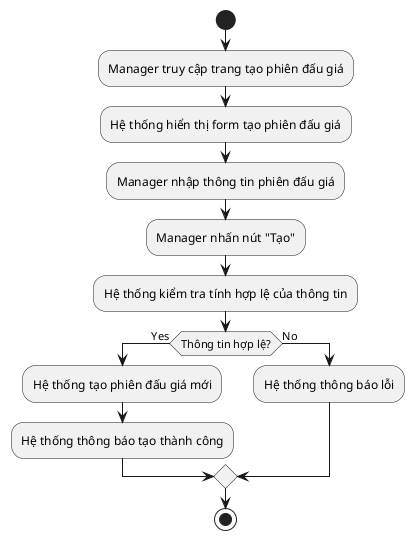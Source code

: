 @startuml   
start
:Manager truy cập trang tạo phiên đấu giá;
:Hệ thống hiển thị form tạo phiên đấu giá;
:Manager nhập thông tin phiên đấu giá;
:Manager nhấn nút "Tạo";
:Hệ thống kiểm tra tính hợp lệ của thông tin;
if (Thông tin hợp lệ?) then (Yes)
  :Hệ thống tạo phiên đấu giá mới;
  :Hệ thống thông báo tạo thành công;
else (No)
  :Hệ thống thông báo lỗi;
endif
stop
@enduml 
